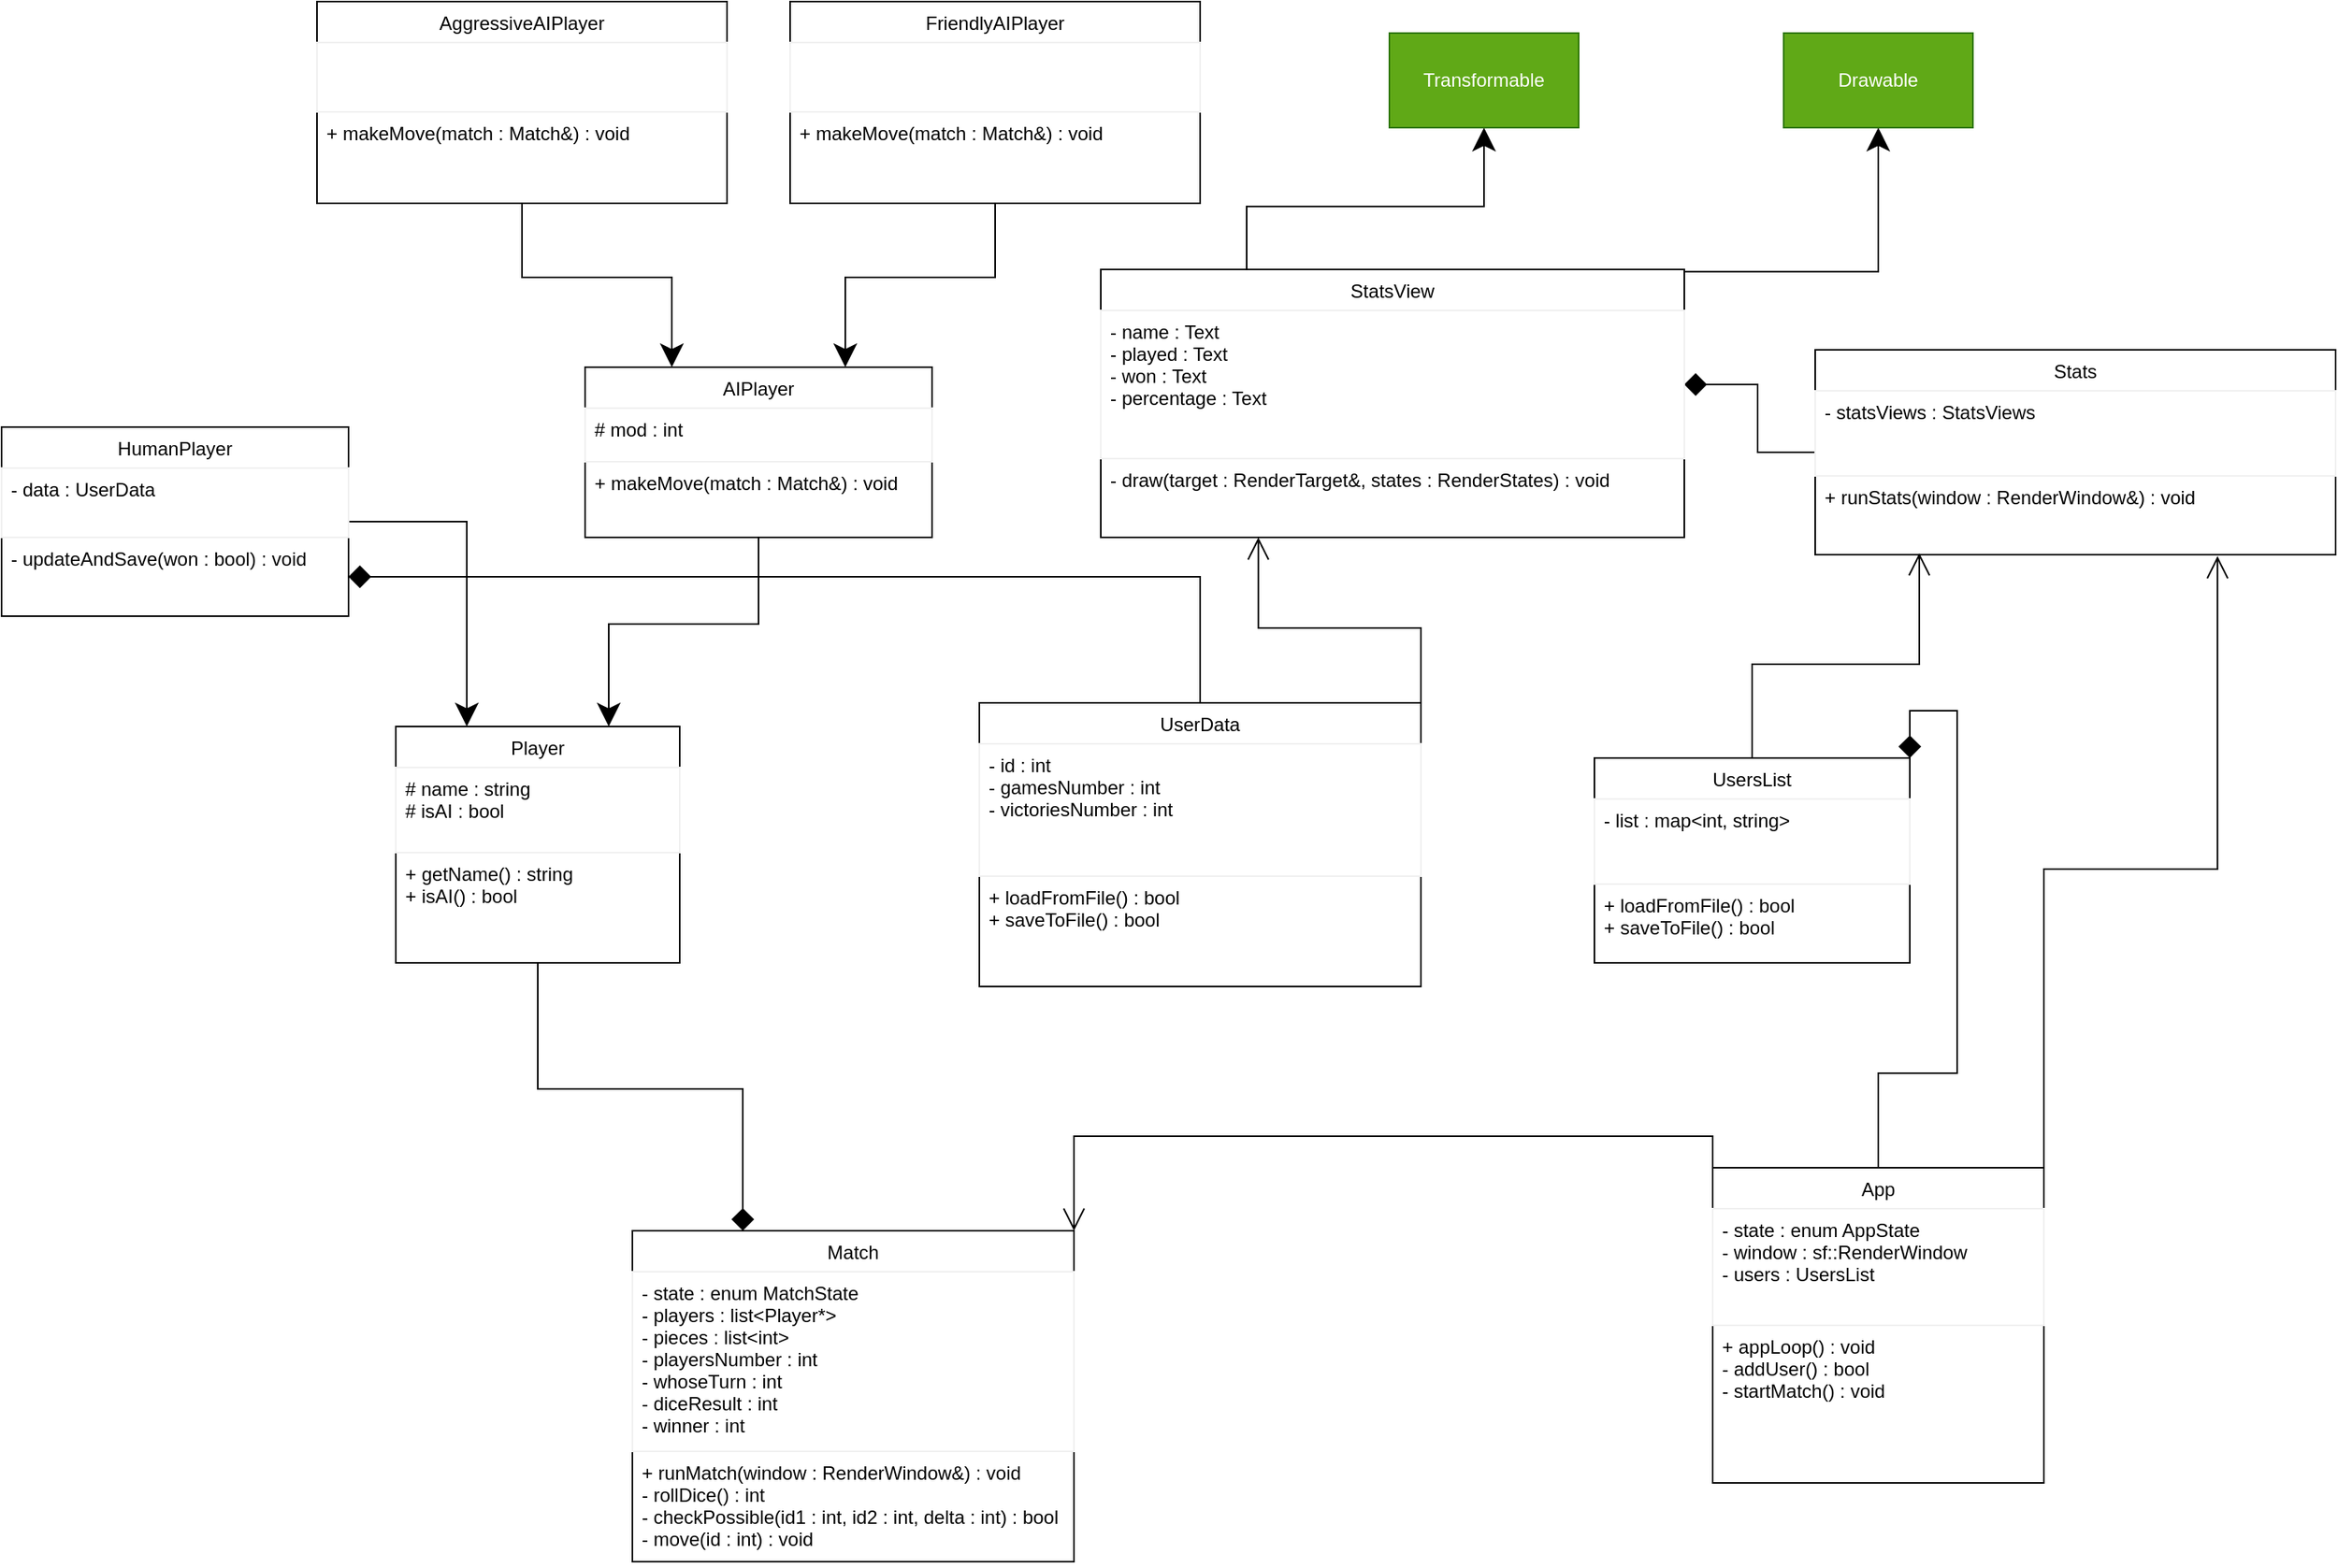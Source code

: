 <mxfile>
    <diagram id="9kymOdjuQ2-MlsJ7cjZn" name="Page-1">
        <mxGraphModel dx="1544" dy="907" grid="1" gridSize="10" guides="1" tooltips="1" connect="1" arrows="1" fold="1" page="1" pageScale="1" pageWidth="1654" pageHeight="1169" math="0" shadow="0">
            <root>
                <mxCell id="0"/>
                <mxCell id="1" parent="0"/>
                <mxCell id="72" style="edgeStyle=orthogonalEdgeStyle;rounded=0;orthogonalLoop=1;jettySize=auto;html=1;entryX=0.25;entryY=0;entryDx=0;entryDy=0;startArrow=none;startFill=0;endArrow=diamond;endFill=1;endSize=12;" edge="1" parent="1" source="15" target="33">
                    <mxGeometry relative="1" as="geometry"/>
                </mxCell>
                <mxCell id="15" value="Player" style="swimlane;fontStyle=0;childLayout=stackLayout;horizontal=1;startSize=26;horizontalStack=0;resizeParent=1;resizeParentMax=0;resizeLast=0;collapsible=1;marginBottom=0;" parent="1" vertex="1">
                    <mxGeometry x="380" y="510" width="180" height="150" as="geometry">
                        <mxRectangle x="180" y="530" width="50" height="26" as="alternateBounds"/>
                    </mxGeometry>
                </mxCell>
                <mxCell id="16" value="# name : string&#10;# isAI : bool" style="text;fillColor=none;align=left;verticalAlign=top;spacingLeft=4;spacingRight=4;overflow=hidden;rotatable=0;points=[[0,0.5],[1,0.5]];portConstraint=eastwest;strokeColor=#f0f0f0;" parent="15" vertex="1">
                    <mxGeometry y="26" width="180" height="54" as="geometry"/>
                </mxCell>
                <mxCell id="17" value="+ getName() : string&#10;+ isAI() : bool" style="text;strokeColor=none;fillColor=none;align=left;verticalAlign=top;spacingLeft=4;spacingRight=4;overflow=hidden;rotatable=0;points=[[0,0.5],[1,0.5]];portConstraint=eastwest;" parent="15" vertex="1">
                    <mxGeometry y="80" width="180" height="70" as="geometry"/>
                </mxCell>
                <mxCell id="23" style="edgeStyle=orthogonalEdgeStyle;rounded=0;orthogonalLoop=1;jettySize=auto;html=1;entryX=0.25;entryY=0;entryDx=0;entryDy=0;endSize=12;" parent="1" source="19" target="15" edge="1">
                    <mxGeometry relative="1" as="geometry"/>
                </mxCell>
                <mxCell id="19" value="HumanPlayer" style="swimlane;fontStyle=0;childLayout=stackLayout;horizontal=1;startSize=26;horizontalStack=0;resizeParent=1;resizeParentMax=0;resizeLast=0;collapsible=1;marginBottom=0;" parent="1" vertex="1">
                    <mxGeometry x="130" y="320" width="220" height="120" as="geometry">
                        <mxRectangle x="280" y="510" width="110" height="26" as="alternateBounds"/>
                    </mxGeometry>
                </mxCell>
                <mxCell id="20" value="- data : UserData" style="text;fillColor=none;align=left;verticalAlign=top;spacingLeft=4;spacingRight=4;overflow=hidden;rotatable=0;points=[[0,0.5],[1,0.5]];portConstraint=eastwest;strokeColor=#f0f0f0;" parent="19" vertex="1">
                    <mxGeometry y="26" width="220" height="44" as="geometry"/>
                </mxCell>
                <mxCell id="21" value="- updateAndSave(won : bool) : void" style="text;strokeColor=none;fillColor=none;align=left;verticalAlign=top;spacingLeft=4;spacingRight=4;overflow=hidden;rotatable=0;points=[[0,0.5],[1,0.5]];portConstraint=eastwest;" parent="19" vertex="1">
                    <mxGeometry y="70" width="220" height="50" as="geometry"/>
                </mxCell>
                <mxCell id="28" style="edgeStyle=orthogonalEdgeStyle;rounded=0;orthogonalLoop=1;jettySize=auto;html=1;entryX=0.75;entryY=0;entryDx=0;entryDy=0;endSize=12;" parent="1" source="24" target="15" edge="1">
                    <mxGeometry relative="1" as="geometry"/>
                </mxCell>
                <mxCell id="24" value="AIPlayer" style="swimlane;fontStyle=0;childLayout=stackLayout;horizontal=1;startSize=26;horizontalStack=0;resizeParent=1;resizeParentMax=0;resizeLast=0;collapsible=1;marginBottom=0;" parent="1" vertex="1">
                    <mxGeometry x="500" y="282" width="220" height="108" as="geometry"/>
                </mxCell>
                <mxCell id="25" value="# mod : int" style="text;fillColor=none;align=left;verticalAlign=top;spacingLeft=4;spacingRight=4;overflow=hidden;rotatable=0;points=[[0,0.5],[1,0.5]];portConstraint=eastwest;strokeColor=#f0f0f0;" parent="24" vertex="1">
                    <mxGeometry y="26" width="220" height="34" as="geometry"/>
                </mxCell>
                <mxCell id="26" value="+ makeMove(match : Match&amp;) : void" style="text;strokeColor=none;fillColor=none;align=left;verticalAlign=top;spacingLeft=4;spacingRight=4;overflow=hidden;rotatable=0;points=[[0,0.5],[1,0.5]];portConstraint=eastwest;" parent="24" vertex="1">
                    <mxGeometry y="60" width="220" height="48" as="geometry"/>
                </mxCell>
                <mxCell id="74" style="edgeStyle=orthogonalEdgeStyle;rounded=0;orthogonalLoop=1;jettySize=auto;html=1;entryX=1;entryY=0;entryDx=0;entryDy=0;startArrow=none;startFill=0;endArrow=diamond;endFill=1;endSize=12;" edge="1" parent="1" source="29" target="51">
                    <mxGeometry relative="1" as="geometry"/>
                </mxCell>
                <mxCell id="78" style="edgeStyle=orthogonalEdgeStyle;rounded=0;orthogonalLoop=1;jettySize=auto;html=1;exitX=1;exitY=0;exitDx=0;exitDy=0;entryX=0.773;entryY=1.017;entryDx=0;entryDy=0;entryPerimeter=0;startArrow=none;startFill=0;endArrow=open;endFill=0;endSize=12;" edge="1" parent="1" source="29" target="66">
                    <mxGeometry relative="1" as="geometry"/>
                </mxCell>
                <mxCell id="79" style="edgeStyle=orthogonalEdgeStyle;rounded=0;orthogonalLoop=1;jettySize=auto;html=1;exitX=0;exitY=0;exitDx=0;exitDy=0;entryX=1;entryY=0;entryDx=0;entryDy=0;startArrow=none;startFill=0;endArrow=open;endFill=0;endSize=12;" edge="1" parent="1" source="29" target="33">
                    <mxGeometry relative="1" as="geometry"/>
                </mxCell>
                <mxCell id="29" value="App" style="swimlane;fontStyle=0;childLayout=stackLayout;horizontal=1;startSize=26;horizontalStack=0;resizeParent=1;resizeParentMax=0;resizeLast=0;collapsible=1;marginBottom=0;" parent="1" vertex="1">
                    <mxGeometry x="1215" y="790" width="210" height="200" as="geometry">
                        <mxRectangle x="140" y="242" width="50" height="26" as="alternateBounds"/>
                    </mxGeometry>
                </mxCell>
                <mxCell id="30" value="- state : enum AppState&#10;- window : sf::RenderWindow&#10;- users : UsersList" style="text;fillColor=none;align=left;verticalAlign=top;spacingLeft=4;spacingRight=4;overflow=hidden;rotatable=0;points=[[0,0.5],[1,0.5]];portConstraint=eastwest;strokeColor=#f0f0f0;" parent="29" vertex="1">
                    <mxGeometry y="26" width="210" height="74" as="geometry"/>
                </mxCell>
                <mxCell id="31" value="+ appLoop() : void&#10;- addUser() : bool&#10;- startMatch() : void" style="text;strokeColor=none;fillColor=none;align=left;verticalAlign=top;spacingLeft=4;spacingRight=4;overflow=hidden;rotatable=0;points=[[0,0.5],[1,0.5]];portConstraint=eastwest;" parent="29" vertex="1">
                    <mxGeometry y="100" width="210" height="100" as="geometry"/>
                </mxCell>
                <mxCell id="33" value="Match" style="swimlane;fontStyle=0;childLayout=stackLayout;horizontal=1;startSize=26;horizontalStack=0;resizeParent=1;resizeParentMax=0;resizeLast=0;collapsible=1;marginBottom=0;" parent="1" vertex="1">
                    <mxGeometry x="530" y="830" width="280" height="210" as="geometry"/>
                </mxCell>
                <mxCell id="34" value="- state : enum MatchState&#10;- players : list&lt;Player*&gt;&#10;- pieces : list&lt;int&gt;&#10;- playersNumber : int&#10;- whoseTurn : int&#10;- diceResult : int&#10;- winner : int" style="text;fillColor=none;align=left;verticalAlign=top;spacingLeft=4;spacingRight=4;overflow=hidden;rotatable=0;points=[[0,0.5],[1,0.5]];portConstraint=eastwest;strokeColor=#f0f0f0;" parent="33" vertex="1">
                    <mxGeometry y="26" width="280" height="114" as="geometry"/>
                </mxCell>
                <mxCell id="35" value="+ runMatch(window : RenderWindow&amp;) : void&#10;- rollDice() : int&#10;- checkPossible(id1 : int, id2 : int, delta : int) : bool&#10;- move(id : int) : void" style="text;strokeColor=none;fillColor=none;align=left;verticalAlign=top;spacingLeft=4;spacingRight=4;overflow=hidden;rotatable=0;points=[[0,0.5],[1,0.5]];portConstraint=eastwest;" parent="33" vertex="1">
                    <mxGeometry y="140" width="280" height="70" as="geometry"/>
                </mxCell>
                <mxCell id="75" style="edgeStyle=orthogonalEdgeStyle;rounded=0;orthogonalLoop=1;jettySize=auto;html=1;startArrow=none;startFill=0;endArrow=diamond;endFill=1;endSize=12;" edge="1" parent="1" source="47" target="21">
                    <mxGeometry relative="1" as="geometry">
                        <mxPoint x="410" y="405" as="targetPoint"/>
                    </mxGeometry>
                </mxCell>
                <mxCell id="77" style="edgeStyle=orthogonalEdgeStyle;rounded=0;orthogonalLoop=1;jettySize=auto;html=1;exitX=1;exitY=0;exitDx=0;exitDy=0;entryX=0.27;entryY=1;entryDx=0;entryDy=0;entryPerimeter=0;startArrow=none;startFill=0;endArrow=open;endFill=0;endSize=12;" edge="1" parent="1" source="47" target="69">
                    <mxGeometry relative="1" as="geometry"/>
                </mxCell>
                <mxCell id="47" value="UserData" style="swimlane;fontStyle=0;childLayout=stackLayout;horizontal=1;startSize=26;horizontalStack=0;resizeParent=1;resizeParentMax=0;resizeLast=0;collapsible=1;marginBottom=0;" parent="1" vertex="1">
                    <mxGeometry x="750" y="495" width="280" height="180" as="geometry"/>
                </mxCell>
                <mxCell id="48" value="- id : int&#10;- gamesNumber : int&#10;- victoriesNumber : int" style="text;fillColor=none;align=left;verticalAlign=top;spacingLeft=4;spacingRight=4;overflow=hidden;rotatable=0;points=[[0,0.5],[1,0.5]];portConstraint=eastwest;strokeColor=#f0f0f0;" parent="47" vertex="1">
                    <mxGeometry y="26" width="280" height="84" as="geometry"/>
                </mxCell>
                <mxCell id="49" value="+ loadFromFile() : bool&#10;+ saveToFile() : bool" style="text;strokeColor=none;fillColor=none;align=left;verticalAlign=top;spacingLeft=4;spacingRight=4;overflow=hidden;rotatable=0;points=[[0,0.5],[1,0.5]];portConstraint=eastwest;" parent="47" vertex="1">
                    <mxGeometry y="110" width="280" height="70" as="geometry"/>
                </mxCell>
                <mxCell id="76" style="edgeStyle=orthogonalEdgeStyle;rounded=0;orthogonalLoop=1;jettySize=auto;html=1;entryX=0.2;entryY=0.98;entryDx=0;entryDy=0;entryPerimeter=0;startArrow=none;startFill=0;endArrow=open;endFill=0;endSize=12;" edge="1" parent="1" source="51" target="66">
                    <mxGeometry relative="1" as="geometry"/>
                </mxCell>
                <mxCell id="51" value="UsersList" style="swimlane;fontStyle=0;childLayout=stackLayout;horizontal=1;startSize=26;horizontalStack=0;resizeParent=1;resizeParentMax=0;resizeLast=0;collapsible=1;marginBottom=0;" parent="1" vertex="1">
                    <mxGeometry x="1140" y="530" width="200" height="130" as="geometry"/>
                </mxCell>
                <mxCell id="52" value="- list : map&lt;int, string&gt;" style="text;fillColor=none;align=left;verticalAlign=top;spacingLeft=4;spacingRight=4;overflow=hidden;rotatable=0;points=[[0,0.5],[1,0.5]];portConstraint=eastwest;strokeColor=#f0f0f0;" parent="51" vertex="1">
                    <mxGeometry y="26" width="200" height="54" as="geometry"/>
                </mxCell>
                <mxCell id="53" value="+ loadFromFile() : bool&#10;+ saveToFile() : bool" style="text;strokeColor=none;fillColor=none;align=left;verticalAlign=top;spacingLeft=4;spacingRight=4;overflow=hidden;rotatable=0;points=[[0,0.5],[1,0.5]];portConstraint=eastwest;" parent="51" vertex="1">
                    <mxGeometry y="80" width="200" height="50" as="geometry"/>
                </mxCell>
                <mxCell id="62" style="edgeStyle=orthogonalEdgeStyle;rounded=0;orthogonalLoop=1;jettySize=auto;html=1;entryX=0.25;entryY=0;entryDx=0;entryDy=0;endSize=12;" edge="1" parent="1" source="54" target="24">
                    <mxGeometry relative="1" as="geometry"/>
                </mxCell>
                <mxCell id="54" value="AggressiveAIPlayer" style="swimlane;fontStyle=0;childLayout=stackLayout;horizontal=1;startSize=26;horizontalStack=0;resizeParent=1;resizeParentMax=0;resizeLast=0;collapsible=1;marginBottom=0;" vertex="1" parent="1">
                    <mxGeometry x="330" y="50" width="260" height="128" as="geometry"/>
                </mxCell>
                <mxCell id="55" value="" style="text;fillColor=none;align=left;verticalAlign=top;spacingLeft=4;spacingRight=4;overflow=hidden;rotatable=0;points=[[0,0.5],[1,0.5]];portConstraint=eastwest;strokeColor=#f0f0f0;" vertex="1" parent="54">
                    <mxGeometry y="26" width="260" height="44" as="geometry"/>
                </mxCell>
                <mxCell id="56" value="+ makeMove(match : Match&amp;) : void" style="text;strokeColor=none;fillColor=none;align=left;verticalAlign=top;spacingLeft=4;spacingRight=4;overflow=hidden;rotatable=0;points=[[0,0.5],[1,0.5]];portConstraint=eastwest;" vertex="1" parent="54">
                    <mxGeometry y="70" width="260" height="58" as="geometry"/>
                </mxCell>
                <mxCell id="63" style="edgeStyle=orthogonalEdgeStyle;rounded=0;orthogonalLoop=1;jettySize=auto;html=1;entryX=0.75;entryY=0;entryDx=0;entryDy=0;endSize=12;" edge="1" parent="1" source="58" target="24">
                    <mxGeometry relative="1" as="geometry"/>
                </mxCell>
                <mxCell id="58" value="FriendlyAIPlayer" style="swimlane;fontStyle=0;childLayout=stackLayout;horizontal=1;startSize=26;horizontalStack=0;resizeParent=1;resizeParentMax=0;resizeLast=0;collapsible=1;marginBottom=0;" vertex="1" parent="1">
                    <mxGeometry x="630" y="50" width="260" height="128" as="geometry"/>
                </mxCell>
                <mxCell id="59" value="" style="text;fillColor=none;align=left;verticalAlign=top;spacingLeft=4;spacingRight=4;overflow=hidden;rotatable=0;points=[[0,0.5],[1,0.5]];portConstraint=eastwest;strokeColor=#f0f0f0;" vertex="1" parent="58">
                    <mxGeometry y="26" width="260" height="44" as="geometry"/>
                </mxCell>
                <mxCell id="60" value="+ makeMove(match : Match&amp;) : void" style="text;strokeColor=none;fillColor=none;align=left;verticalAlign=top;spacingLeft=4;spacingRight=4;overflow=hidden;rotatable=0;points=[[0,0.5],[1,0.5]];portConstraint=eastwest;" vertex="1" parent="58">
                    <mxGeometry y="70" width="260" height="58" as="geometry"/>
                </mxCell>
                <mxCell id="73" style="edgeStyle=orthogonalEdgeStyle;rounded=0;orthogonalLoop=1;jettySize=auto;html=1;startArrow=none;startFill=0;endArrow=diamond;endFill=1;endSize=12;" edge="1" parent="1" source="64" target="68">
                    <mxGeometry relative="1" as="geometry"/>
                </mxCell>
                <mxCell id="64" value="Stats" style="swimlane;fontStyle=0;childLayout=stackLayout;horizontal=1;startSize=26;horizontalStack=0;resizeParent=1;resizeParentMax=0;resizeLast=0;collapsible=1;marginBottom=0;" vertex="1" parent="1">
                    <mxGeometry x="1280" y="271" width="330" height="130" as="geometry"/>
                </mxCell>
                <mxCell id="65" value="- statsViews : StatsViews" style="text;fillColor=none;align=left;verticalAlign=top;spacingLeft=4;spacingRight=4;overflow=hidden;rotatable=0;points=[[0,0.5],[1,0.5]];portConstraint=eastwest;strokeColor=#f0f0f0;" vertex="1" parent="64">
                    <mxGeometry y="26" width="330" height="54" as="geometry"/>
                </mxCell>
                <mxCell id="66" value="+ runStats(window : RenderWindow&amp;) : void" style="text;strokeColor=none;fillColor=none;align=left;verticalAlign=top;spacingLeft=4;spacingRight=4;overflow=hidden;rotatable=0;points=[[0,0.5],[1,0.5]];portConstraint=eastwest;" vertex="1" parent="64">
                    <mxGeometry y="80" width="330" height="50" as="geometry"/>
                </mxCell>
                <mxCell id="71" style="edgeStyle=orthogonalEdgeStyle;rounded=0;orthogonalLoop=1;jettySize=auto;html=1;strokeWidth=1;endSize=12;exitX=0.844;exitY=0.008;exitDx=0;exitDy=0;exitPerimeter=0;" edge="1" parent="1" source="67" target="70">
                    <mxGeometry relative="1" as="geometry">
                        <mxPoint x="1201" y="234" as="sourcePoint"/>
                    </mxGeometry>
                </mxCell>
                <mxCell id="81" style="edgeStyle=orthogonalEdgeStyle;rounded=0;orthogonalLoop=1;jettySize=auto;html=1;exitX=0.25;exitY=0;exitDx=0;exitDy=0;entryX=0.5;entryY=1;entryDx=0;entryDy=0;startArrow=none;startFill=0;endArrow=classic;endFill=1;endSize=12;" edge="1" parent="1" source="67" target="80">
                    <mxGeometry relative="1" as="geometry"/>
                </mxCell>
                <mxCell id="67" value="StatsView" style="swimlane;fontStyle=0;childLayout=stackLayout;horizontal=1;startSize=26;horizontalStack=0;resizeParent=1;resizeParentMax=0;resizeLast=0;collapsible=1;marginBottom=0;" vertex="1" parent="1">
                    <mxGeometry x="827" y="220" width="370" height="170" as="geometry"/>
                </mxCell>
                <mxCell id="68" value="- name : Text&#10;- played : Text&#10;- won : Text&#10;- percentage : Text" style="text;fillColor=none;align=left;verticalAlign=top;spacingLeft=4;spacingRight=4;overflow=hidden;rotatable=0;points=[[0,0.5],[1,0.5]];portConstraint=eastwest;strokeColor=#f0f0f0;" vertex="1" parent="67">
                    <mxGeometry y="26" width="370" height="94" as="geometry"/>
                </mxCell>
                <mxCell id="69" value="- draw(target : RenderTarget&amp;, states : RenderStates) : void" style="text;strokeColor=none;fillColor=none;align=left;verticalAlign=top;spacingLeft=4;spacingRight=4;overflow=hidden;rotatable=0;points=[[0,0.5],[1,0.5]];portConstraint=eastwest;" vertex="1" parent="67">
                    <mxGeometry y="120" width="370" height="50" as="geometry"/>
                </mxCell>
                <mxCell id="70" value="Drawable" style="rounded=0;whiteSpace=wrap;html=1;strokeColor=#2D7600;fillColor=#60a917;fontColor=#ffffff;" vertex="1" parent="1">
                    <mxGeometry x="1260" y="70" width="120" height="60" as="geometry"/>
                </mxCell>
                <mxCell id="80" value="Transformable" style="rounded=0;whiteSpace=wrap;html=1;strokeColor=#2D7600;fillColor=#60a917;fontColor=#ffffff;" vertex="1" parent="1">
                    <mxGeometry x="1010" y="70" width="120" height="60" as="geometry"/>
                </mxCell>
            </root>
        </mxGraphModel>
    </diagram>
</mxfile>